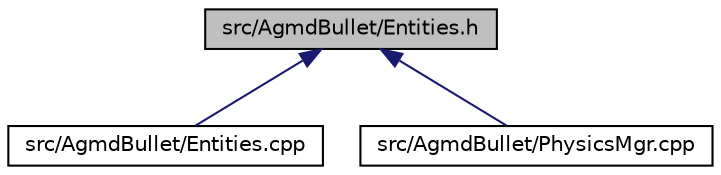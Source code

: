 digraph "src/AgmdBullet/Entities.h"
{
  edge [fontname="Helvetica",fontsize="10",labelfontname="Helvetica",labelfontsize="10"];
  node [fontname="Helvetica",fontsize="10",shape=record];
  Node1 [label="src/AgmdBullet/Entities.h",height=0.2,width=0.4,color="black", fillcolor="grey75", style="filled" fontcolor="black"];
  Node1 -> Node2 [dir="back",color="midnightblue",fontsize="10",style="solid"];
  Node2 [label="src/AgmdBullet/Entities.cpp",height=0.2,width=0.4,color="black", fillcolor="white", style="filled",URL="$_agmd_bullet_2_entities_8cpp.html"];
  Node1 -> Node3 [dir="back",color="midnightblue",fontsize="10",style="solid"];
  Node3 [label="src/AgmdBullet/PhysicsMgr.cpp",height=0.2,width=0.4,color="black", fillcolor="white", style="filled",URL="$_agmd_bullet_2_physics_mgr_8cpp.html"];
}
